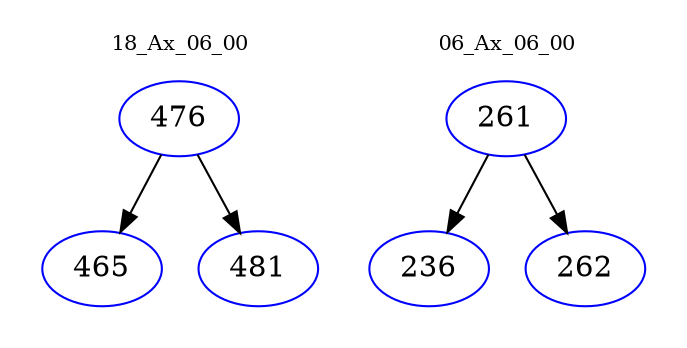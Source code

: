 digraph{
subgraph cluster_0 {
color = white
label = "18_Ax_06_00";
fontsize=10;
T0_476 [label="476", color="blue"]
T0_476 -> T0_465 [color="black"]
T0_465 [label="465", color="blue"]
T0_476 -> T0_481 [color="black"]
T0_481 [label="481", color="blue"]
}
subgraph cluster_1 {
color = white
label = "06_Ax_06_00";
fontsize=10;
T1_261 [label="261", color="blue"]
T1_261 -> T1_236 [color="black"]
T1_236 [label="236", color="blue"]
T1_261 -> T1_262 [color="black"]
T1_262 [label="262", color="blue"]
}
}
